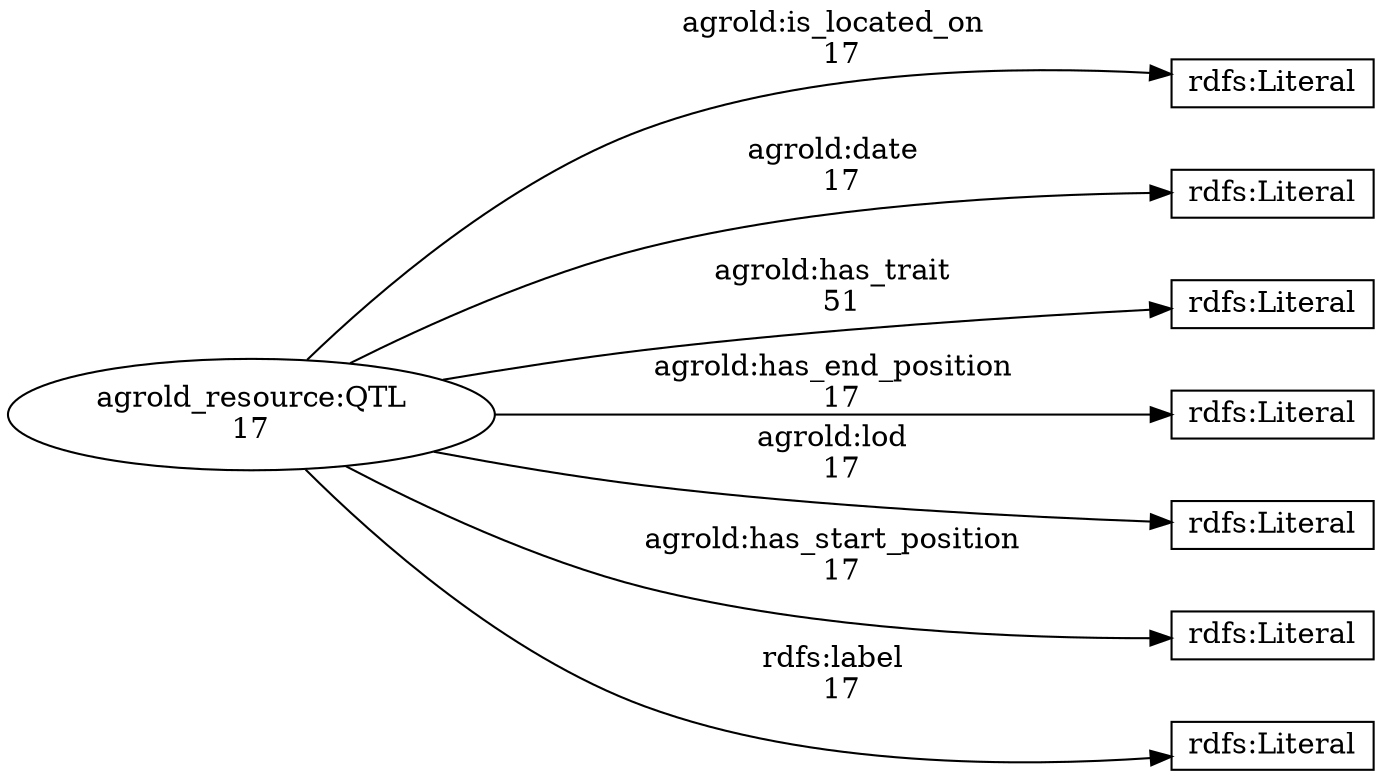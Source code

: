 digraph {
    ranksep=2;
    rankdir="LR";
    charset="utf-8";

    // Class relations with the numbers of edges
    "agrold_resource:QTL" -> "rdfs:Literal1" [ label="agrold:is_located_on\n  17"];
    "agrold_resource:QTL" -> "rdfs:Literal2" [ label="agrold:date\n  17"];
    "agrold_resource:QTL" -> "rdfs:Literal3" [ label="agrold:has_trait\n  51"];
    "agrold_resource:QTL" -> "rdfs:Literal4" [ label="agrold:has_end_position\n  17"];
    "agrold_resource:QTL" -> "rdfs:Literal5" [ label="agrold:lod\n  17"];
    "agrold_resource:QTL" -> "rdfs:Literal6" [ label="agrold:has_start_position\n  17"];
    "agrold_resource:QTL" -> "rdfs:Literal7" [ label="rdfs:label\n  17"];

    // The number of entities
    "agrold_resource:QTL" [ label="agrold_resource:QTL\n17" ] ;
    "rdfs:Literal1" [ label="rdfs:Literal", shape=box, height=0.3 ] ;
    "rdfs:Literal2" [ label="rdfs:Literal", shape=box, height=0.3 ] ;
    "rdfs:Literal3" [ label="rdfs:Literal", shape=box, height=0.3 ] ;
    "rdfs:Literal4" [ label="rdfs:Literal", shape=box, height=0.3 ] ;
    "rdfs:Literal5" [ label="rdfs:Literal", shape=box, height=0.3 ] ;
    "rdfs:Literal6" [ label="rdfs:Literal", shape=box, height=0.3 ] ;
    "rdfs:Literal7" [ label="rdfs:Literal", shape=box, height=0.3 ] ;

}
